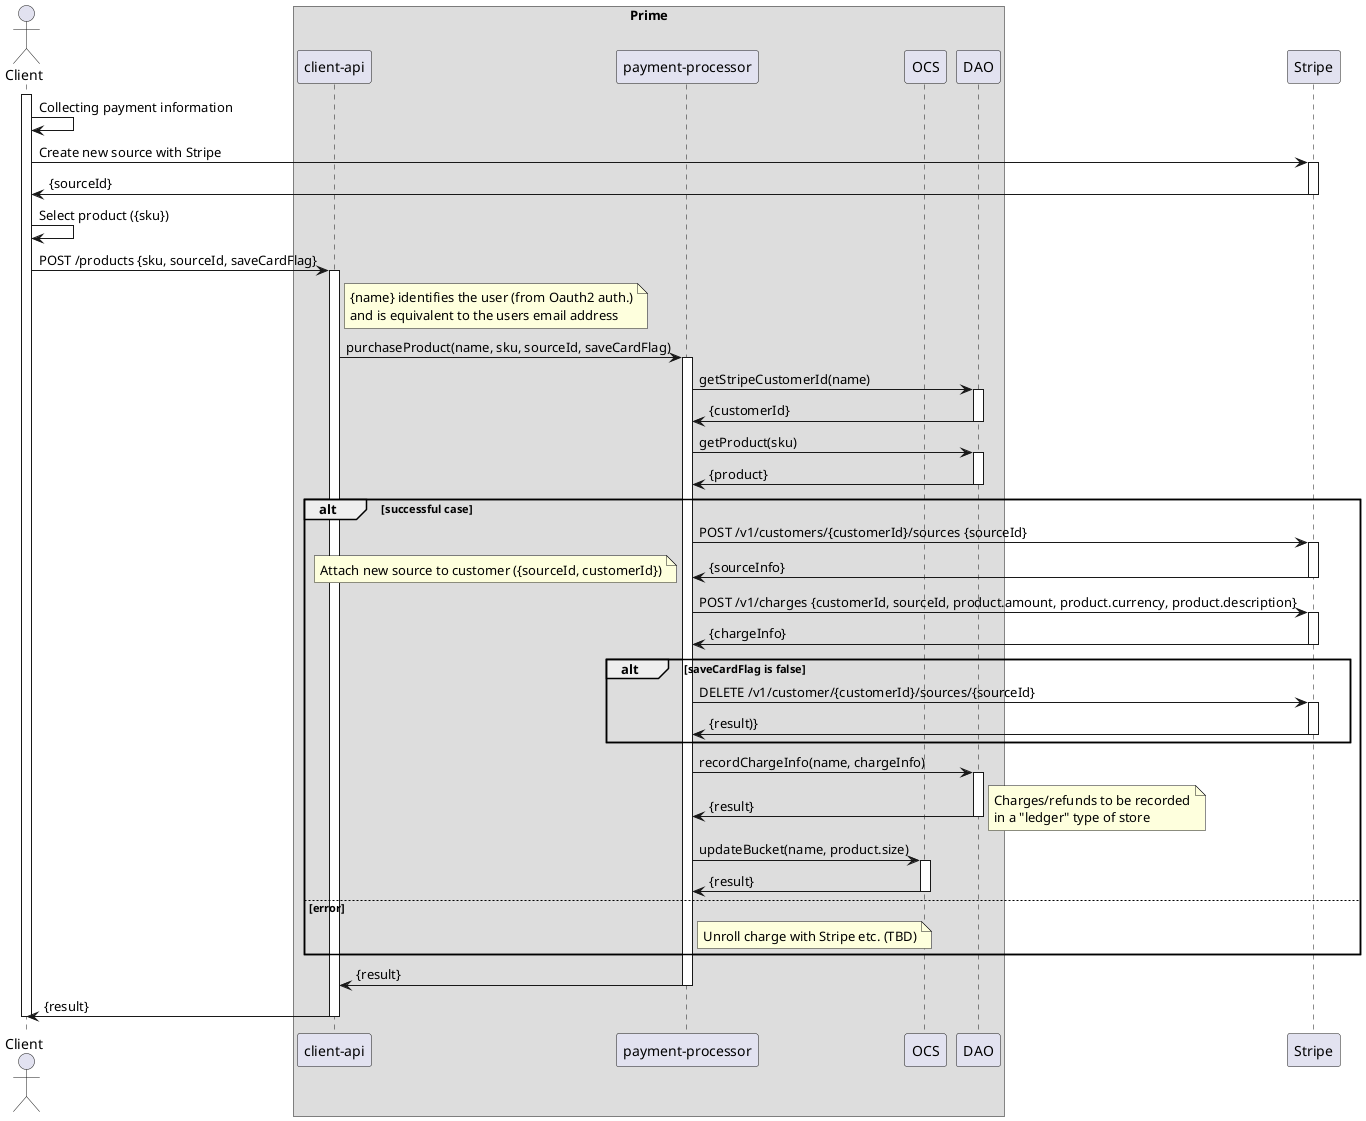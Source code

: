 @startuml

actor Client
participant Client

box "Prime"
    participant "client-api"
    participant "payment-processor"
    participant OCS
    participant DAO
end box
participant Stripe

activate Client
    Client -> Client : Collecting payment information

    Client -> Stripe : Create new source with Stripe
    activate Stripe
    Stripe -> Client : {sourceId}
    deactivate Stripe

    Client -> Client : Select product ({sku})

    Client -> "client-api": POST /products {sku, sourceId, saveCardFlag}
    activate "client-api"
    note right of "client-api"
       {name} identifies the user (from Oauth2 auth.)
       and is equivalent to the users email address
    end note

    "client-api" -> "payment-processor" : purchaseProduct(name, sku, sourceId, saveCardFlag)
    activate "payment-processor"

    "payment-processor" -> DAO : getStripeCustomerId(name)
    activate DAO
    DAO -> "payment-processor" : {customerId}
    deactivate DAO

    "payment-processor" -> DAO : getProduct(sku)
    activate DAO
    DAO -> "payment-processor" : {product}
    deactivate DAO

    alt successful case

        "payment-processor" -> Stripe : POST /v1/customers/{customerId}/sources {sourceId}
        activate Stripe
        Stripe -> "payment-processor" : {sourceInfo}
        deactivate Stripe
        note left : Attach new source to customer ({sourceId, customerId})

        "payment-processor" -> Stripe : POST /v1/charges {customerId, sourceId, product.amount, product.currency, product.description}
        activate Stripe
        Stripe -> "payment-processor" : {chargeInfo}
        deactivate Stripe

        alt saveCardFlag is false
            "payment-processor" -> Stripe : DELETE /v1/customer/{customerId}/sources/{sourceId}
             activate Stripe
            Stripe -> "payment-processor" : {result)}
            deactivate Stripe
        end

        "payment-processor" -> DAO: recordChargeInfo(name, chargeInfo)
        activate DAO
        DAO -> "payment-processor" : {result}
        deactivate DAO
        note right
          Charges/refunds to be recorded
          in a "ledger" type of store
        end note

        "payment-processor" -> OCS : updateBucket(name, product.size)
        activate OCS
        OCS -> "payment-processor" : {result}
        deactivate OCS

    else error
         note right of "payment-processor" : Unroll charge with Stripe etc. (TBD)

    end

    "payment-processor" -> "client-api" : {result}
    deactivate "payment-processor"

    "client-api" -> Client : {result}
    deactivate "client-api"

deactivate Client

@enduml
